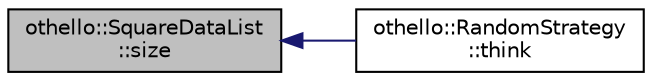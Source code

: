 digraph "othello::SquareDataList::size"
{
  edge [fontname="Helvetica",fontsize="10",labelfontname="Helvetica",labelfontsize="10"];
  node [fontname="Helvetica",fontsize="10",shape=record];
  rankdir="LR";
  Node1 [label="othello::SquareDataList\l::size",height=0.2,width=0.4,color="black", fillcolor="grey75", style="filled", fontcolor="black"];
  Node1 -> Node2 [dir="back",color="midnightblue",fontsize="10",style="solid",fontname="Helvetica"];
  Node2 [label="othello::RandomStrategy\l::think",height=0.2,width=0.4,color="black", fillcolor="white", style="filled",URL="$d5/d37/classothello_1_1_random_strategy.html#a8adc187e10d6c667bf63af5e2c5c009b"];
}
